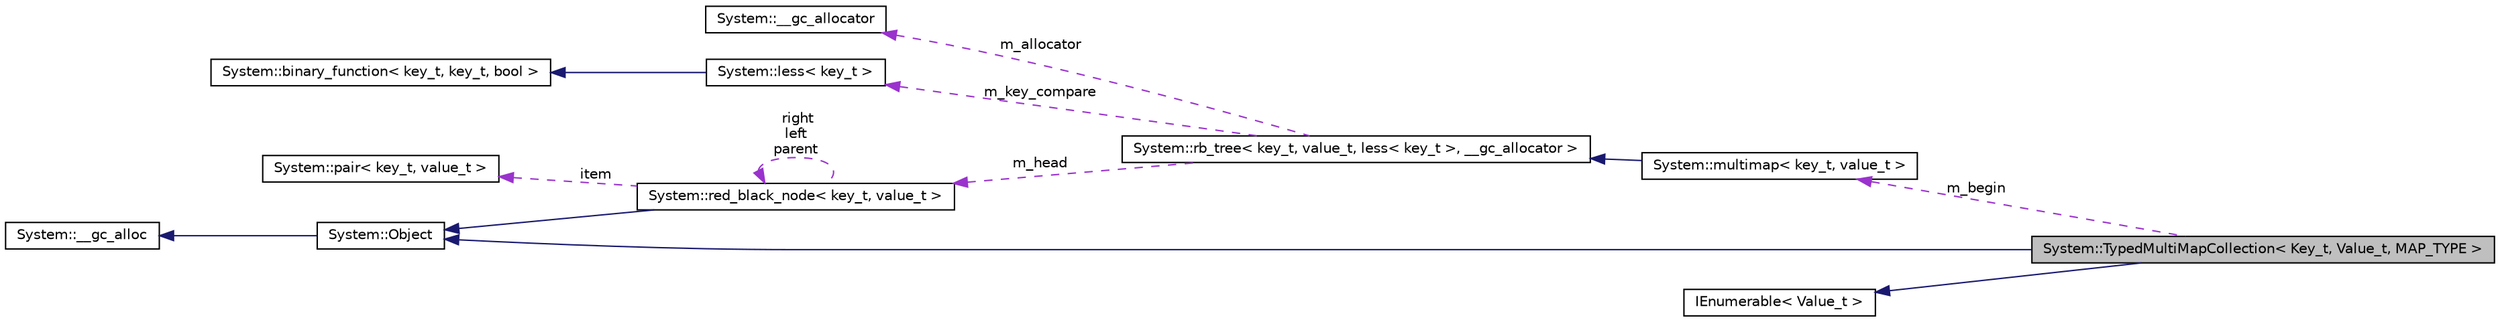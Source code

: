 digraph G
{
  edge [fontname="Helvetica",fontsize="10",labelfontname="Helvetica",labelfontsize="10"];
  node [fontname="Helvetica",fontsize="10",shape=record];
  rankdir="LR";
  Node1 [label="System::TypedMultiMapCollection\< Key_t, Value_t, MAP_TYPE \>",height=0.2,width=0.4,color="black", fillcolor="grey75", style="filled" fontcolor="black"];
  Node2 -> Node1 [dir="back",color="midnightblue",fontsize="10",style="solid",fontname="Helvetica"];
  Node2 [label="System::Object",height=0.2,width=0.4,color="black", fillcolor="white", style="filled",URL="$class_system_1_1_object.html"];
  Node3 -> Node2 [dir="back",color="midnightblue",fontsize="10",style="solid",fontname="Helvetica"];
  Node3 [label="System::__gc_alloc",height=0.2,width=0.4,color="black", fillcolor="white", style="filled",URL="$class_system_1_1____gc__alloc.html"];
  Node4 -> Node1 [dir="back",color="midnightblue",fontsize="10",style="solid",fontname="Helvetica"];
  Node4 [label="IEnumerable\< Value_t \>",height=0.2,width=0.4,color="black", fillcolor="white", style="filled",URL="$class_i_enumerable.html"];
  Node5 -> Node1 [dir="back",color="darkorchid3",fontsize="10",style="dashed",label=" m_begin" ,fontname="Helvetica"];
  Node5 [label="System::multimap\< key_t, value_t \>",height=0.2,width=0.4,color="black", fillcolor="white", style="filled",URL="$class_system_1_1multimap.html"];
  Node6 -> Node5 [dir="back",color="midnightblue",fontsize="10",style="solid",fontname="Helvetica"];
  Node6 [label="System::rb_tree\< key_t, value_t, less\< key_t \>, __gc_allocator \>",height=0.2,width=0.4,color="black", fillcolor="white", style="filled",URL="$class_system_1_1rb__tree.html"];
  Node7 -> Node6 [dir="back",color="darkorchid3",fontsize="10",style="dashed",label=" m_allocator" ,fontname="Helvetica"];
  Node7 [label="System::__gc_allocator",height=0.2,width=0.4,color="black", fillcolor="white", style="filled",URL="$class_system_1_1____gc__allocator.html"];
  Node8 -> Node6 [dir="back",color="darkorchid3",fontsize="10",style="dashed",label=" m_key_compare" ,fontname="Helvetica"];
  Node8 [label="System::less\< key_t \>",height=0.2,width=0.4,color="black", fillcolor="white", style="filled",URL="$class_system_1_1less.html"];
  Node9 -> Node8 [dir="back",color="midnightblue",fontsize="10",style="solid",fontname="Helvetica"];
  Node9 [label="System::binary_function\< key_t, key_t, bool \>",height=0.2,width=0.4,color="black", fillcolor="white", style="filled",URL="$class_system_1_1binary__function.html"];
  Node10 -> Node6 [dir="back",color="darkorchid3",fontsize="10",style="dashed",label=" m_head" ,fontname="Helvetica"];
  Node10 [label="System::red_black_node\< key_t, value_t \>",height=0.2,width=0.4,color="black", fillcolor="white", style="filled",URL="$class_system_1_1red__black__node.html"];
  Node2 -> Node10 [dir="back",color="midnightblue",fontsize="10",style="solid",fontname="Helvetica"];
  Node10 -> Node10 [dir="back",color="darkorchid3",fontsize="10",style="dashed",label=" right\nleft\nparent" ,fontname="Helvetica"];
  Node11 -> Node10 [dir="back",color="darkorchid3",fontsize="10",style="dashed",label=" item" ,fontname="Helvetica"];
  Node11 [label="System::pair\< key_t, value_t \>",height=0.2,width=0.4,color="black", fillcolor="white", style="filled",URL="$class_system_1_1pair.html"];
}
